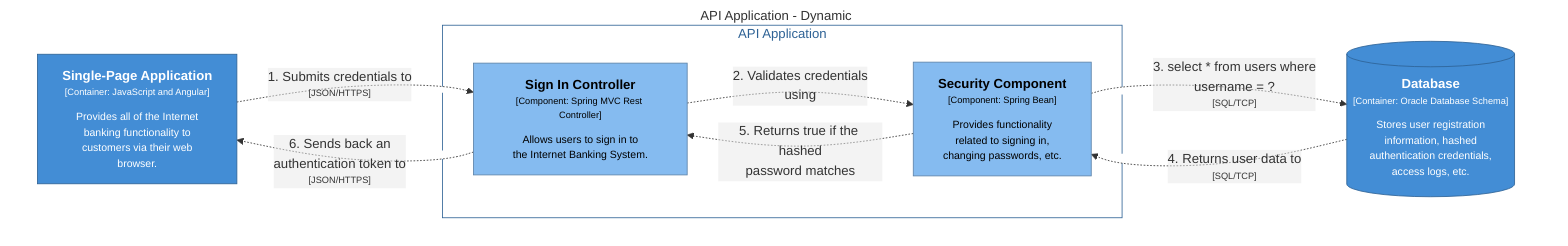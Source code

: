 graph TB
  linkStyle default fill:#ffffff

  subgraph diagram ["API Application - Dynamic"]
    style diagram fill:#ffffff,stroke:#ffffff

    subgraph 11 [API Application]
      style 11 fill:#ffffff,stroke:#2e6295,color:#2e6295

      12["<div style='font-weight: bold'>Sign In Controller</div><div style='font-size: 70%; margin-top: 0px'>[Component: Spring MVC Rest Controller]</div><div style='font-size: 80%; margin-top:10px'>Allows users to sign in to<br />the Internet Banking System.</div>"]
      style 12 fill:#85bbf0,stroke:#5d82a8,color:#000000
      15["<div style='font-weight: bold'>Security Component</div><div style='font-size: 70%; margin-top: 0px'>[Component: Spring Bean]</div><div style='font-size: 80%; margin-top:10px'>Provides functionality<br />related to signing in,<br />changing passwords, etc.</div>"]
      style 15 fill:#85bbf0,stroke:#5d82a8,color:#000000
    end

    18[("<div style='font-weight: bold'>Database</div><div style='font-size: 70%; margin-top: 0px'>[Container: Oracle Database Schema]</div><div style='font-size: 80%; margin-top:10px'>Stores user registration<br />information, hashed<br />authentication credentials,<br />access logs, etc.</div>")]
    style 18 fill:#438dd5,stroke:#2e6295,color:#ffffff
    8["<div style='font-weight: bold'>Single-Page Application</div><div style='font-size: 70%; margin-top: 0px'>[Container: JavaScript and Angular]</div><div style='font-size: 80%; margin-top:10px'>Provides all of the Internet<br />banking functionality to<br />customers via their web<br />browser.</div>"]
    style 8 fill:#438dd5,stroke:#2e6295,color:#ffffff

    8-. "<div>1. Submits credentials to</div><div style='font-size: 70%'>[JSON/HTTPS]</div>" .->12
    12-. "<div>2. Validates credentials<br />using</div><div style='font-size: 70%'></div>" .->15
    15-. "<div>3. select * from users where<br />username = ?</div><div style='font-size: 70%'>[SQL/TCP]</div>" .->18
    18-. "<div>4. Returns user data to</div><div style='font-size: 70%'>[SQL/TCP]</div>" .->15
    15-. "<div>5. Returns true if the hashed<br />password matches</div><div style='font-size: 70%'></div>" .->12
    12-. "<div>6. Sends back an<br />authentication token to</div><div style='font-size: 70%'>[JSON/HTTPS]</div>" .->8
  end